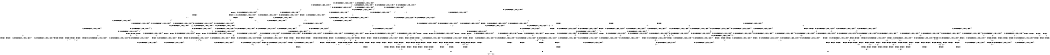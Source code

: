 digraph BCG {
size = "7, 10.5";
center = TRUE;
node [shape = circle];
0 [peripheries = 2];
0 -> 1 [label = "EX !0 !ATOMIC_EXCH_BRANCH (1, +0, FALSE, +0, 3, TRUE) !{}"];
0 -> 2 [label = "EX !2 !ATOMIC_EXCH_BRANCH (1, +0, TRUE, +0, 1, TRUE) !{}"];
0 -> 3 [label = "EX !1 !ATOMIC_EXCH_BRANCH (1, +1, TRUE, +0, 2, TRUE) !{}"];
0 -> 4 [label = "EX !0 !ATOMIC_EXCH_BRANCH (1, +0, FALSE, +0, 3, TRUE) !{}"];
0 -> 5 [label = "EX !2 !ATOMIC_EXCH_BRANCH (1, +0, TRUE, +0, 1, TRUE) !{}"];
0 -> 6 [label = "EX !1 !ATOMIC_EXCH_BRANCH (1, +1, TRUE, +0, 2, TRUE) !{}"];
1 -> 7 [label = "EX !2 !ATOMIC_EXCH_BRANCH (1, +0, TRUE, +0, 1, TRUE) !{}"];
2 -> 8 [label = "EX !0 !ATOMIC_EXCH_BRANCH (1, +0, FALSE, +0, 3, TRUE) !{}"];
3 -> 9 [label = "EX !0 !ATOMIC_EXCH_BRANCH (1, +0, FALSE, +0, 3, FALSE) !{}"];
4 -> 7 [label = "EX !2 !ATOMIC_EXCH_BRANCH (1, +0, TRUE, +0, 1, TRUE) !{}"];
4 -> 10 [label = "EX !1 !ATOMIC_EXCH_BRANCH (1, +1, TRUE, +0, 2, TRUE) !{}"];
4 -> 11 [label = "TERMINATE !0"];
4 -> 12 [label = "EX !2 !ATOMIC_EXCH_BRANCH (1, +0, TRUE, +0, 1, TRUE) !{}"];
4 -> 13 [label = "EX !1 !ATOMIC_EXCH_BRANCH (1, +1, TRUE, +0, 2, TRUE) !{}"];
4 -> 14 [label = "TERMINATE !0"];
5 -> 2 [label = "EX !2 !ATOMIC_EXCH_BRANCH (1, +0, TRUE, +0, 1, TRUE) !{}"];
5 -> 8 [label = "EX !0 !ATOMIC_EXCH_BRANCH (1, +0, FALSE, +0, 3, TRUE) !{}"];
5 -> 15 [label = "EX !1 !ATOMIC_EXCH_BRANCH (1, +1, TRUE, +0, 2, TRUE) !{}"];
5 -> 5 [label = "EX !2 !ATOMIC_EXCH_BRANCH (1, +0, TRUE, +0, 1, TRUE) !{}"];
5 -> 16 [label = "EX !0 !ATOMIC_EXCH_BRANCH (1, +0, FALSE, +0, 3, TRUE) !{}"];
5 -> 17 [label = "EX !1 !ATOMIC_EXCH_BRANCH (1, +1, TRUE, +0, 2, TRUE) !{}"];
6 -> 9 [label = "EX !0 !ATOMIC_EXCH_BRANCH (1, +0, FALSE, +0, 3, FALSE) !{}"];
6 -> 18 [label = "EX !2 !ATOMIC_EXCH_BRANCH (1, +0, TRUE, +0, 1, FALSE) !{}"];
6 -> 19 [label = "TERMINATE !1"];
6 -> 20 [label = "EX !0 !ATOMIC_EXCH_BRANCH (1, +0, FALSE, +0, 3, FALSE) !{}"];
6 -> 21 [label = "EX !2 !ATOMIC_EXCH_BRANCH (1, +0, TRUE, +0, 1, FALSE) !{}"];
6 -> 22 [label = "TERMINATE !1"];
7 -> 23 [label = "EX !1 !ATOMIC_EXCH_BRANCH (1, +1, TRUE, +0, 2, TRUE) !{}"];
8 -> 7 [label = "EX !2 !ATOMIC_EXCH_BRANCH (1, +0, TRUE, +0, 1, TRUE) !{}"];
9 -> 24 [label = "EX !0 !ATOMIC_EXCH_BRANCH (1, +1, TRUE, +0, 3, FALSE) !{}"];
10 -> 25 [label = "EX !2 !ATOMIC_EXCH_BRANCH (1, +0, TRUE, +0, 1, FALSE) !{}"];
11 -> 26 [label = "EX !2 !ATOMIC_EXCH_BRANCH (1, +0, TRUE, +0, 1, TRUE) !{}"];
12 -> 7 [label = "EX !2 !ATOMIC_EXCH_BRANCH (1, +0, TRUE, +0, 1, TRUE) !{}"];
12 -> 23 [label = "EX !1 !ATOMIC_EXCH_BRANCH (1, +1, TRUE, +0, 2, TRUE) !{}"];
12 -> 27 [label = "TERMINATE !0"];
12 -> 12 [label = "EX !2 !ATOMIC_EXCH_BRANCH (1, +0, TRUE, +0, 1, TRUE) !{}"];
12 -> 28 [label = "EX !1 !ATOMIC_EXCH_BRANCH (1, +1, TRUE, +0, 2, TRUE) !{}"];
12 -> 29 [label = "TERMINATE !0"];
13 -> 25 [label = "EX !2 !ATOMIC_EXCH_BRANCH (1, +0, TRUE, +0, 1, FALSE) !{}"];
13 -> 30 [label = "TERMINATE !0"];
13 -> 31 [label = "TERMINATE !1"];
13 -> 32 [label = "EX !2 !ATOMIC_EXCH_BRANCH (1, +0, TRUE, +0, 1, FALSE) !{}"];
13 -> 33 [label = "TERMINATE !0"];
13 -> 34 [label = "TERMINATE !1"];
14 -> 26 [label = "EX !2 !ATOMIC_EXCH_BRANCH (1, +0, TRUE, +0, 1, TRUE) !{}"];
14 -> 35 [label = "EX !1 !ATOMIC_EXCH_BRANCH (1, +1, TRUE, +0, 2, TRUE) !{}"];
14 -> 36 [label = "EX !2 !ATOMIC_EXCH_BRANCH (1, +0, TRUE, +0, 1, TRUE) !{}"];
14 -> 37 [label = "EX !1 !ATOMIC_EXCH_BRANCH (1, +1, TRUE, +0, 2, TRUE) !{}"];
15 -> 18 [label = "EX !2 !ATOMIC_EXCH_BRANCH (1, +0, TRUE, +0, 1, FALSE) !{}"];
16 -> 7 [label = "EX !2 !ATOMIC_EXCH_BRANCH (1, +0, TRUE, +0, 1, TRUE) !{}"];
16 -> 23 [label = "EX !1 !ATOMIC_EXCH_BRANCH (1, +1, TRUE, +0, 2, TRUE) !{}"];
16 -> 27 [label = "TERMINATE !0"];
16 -> 12 [label = "EX !2 !ATOMIC_EXCH_BRANCH (1, +0, TRUE, +0, 1, TRUE) !{}"];
16 -> 28 [label = "EX !1 !ATOMIC_EXCH_BRANCH (1, +1, TRUE, +0, 2, TRUE) !{}"];
16 -> 29 [label = "TERMINATE !0"];
17 -> 18 [label = "EX !2 !ATOMIC_EXCH_BRANCH (1, +0, TRUE, +0, 1, FALSE) !{}"];
17 -> 38 [label = "EX !0 !ATOMIC_EXCH_BRANCH (1, +0, FALSE, +0, 3, FALSE) !{}"];
17 -> 39 [label = "TERMINATE !1"];
17 -> 21 [label = "EX !2 !ATOMIC_EXCH_BRANCH (1, +0, TRUE, +0, 1, FALSE) !{}"];
17 -> 40 [label = "EX !0 !ATOMIC_EXCH_BRANCH (1, +0, FALSE, +0, 3, FALSE) !{}"];
17 -> 41 [label = "TERMINATE !1"];
18 -> 42 [label = "EX !0 !ATOMIC_EXCH_BRANCH (1, +0, FALSE, +0, 3, TRUE) !{}"];
19 -> 43 [label = "EX !0 !ATOMIC_EXCH_BRANCH (1, +0, FALSE, +0, 3, FALSE) !{}"];
20 -> 24 [label = "EX !0 !ATOMIC_EXCH_BRANCH (1, +1, TRUE, +0, 3, FALSE) !{}"];
20 -> 44 [label = "EX !2 !ATOMIC_EXCH_BRANCH (1, +0, TRUE, +0, 1, FALSE) !{}"];
20 -> 45 [label = "TERMINATE !1"];
20 -> 46 [label = "EX !0 !ATOMIC_EXCH_BRANCH (1, +1, TRUE, +0, 3, FALSE) !{}"];
20 -> 47 [label = "EX !2 !ATOMIC_EXCH_BRANCH (1, +0, TRUE, +0, 1, FALSE) !{}"];
20 -> 48 [label = "TERMINATE !1"];
21 -> 42 [label = "EX !0 !ATOMIC_EXCH_BRANCH (1, +0, FALSE, +0, 3, TRUE) !{}"];
21 -> 49 [label = "TERMINATE !2"];
21 -> 50 [label = "TERMINATE !1"];
21 -> 51 [label = "EX !0 !ATOMIC_EXCH_BRANCH (1, +0, FALSE, +0, 3, TRUE) !{}"];
21 -> 52 [label = "TERMINATE !2"];
21 -> 53 [label = "TERMINATE !1"];
22 -> 43 [label = "EX !0 !ATOMIC_EXCH_BRANCH (1, +0, FALSE, +0, 3, FALSE) !{}"];
22 -> 54 [label = "EX !2 !ATOMIC_EXCH_BRANCH (1, +0, TRUE, +0, 1, FALSE) !{}"];
22 -> 55 [label = "EX !0 !ATOMIC_EXCH_BRANCH (1, +0, FALSE, +0, 3, FALSE) !{}"];
22 -> 56 [label = "EX !2 !ATOMIC_EXCH_BRANCH (1, +0, TRUE, +0, 1, FALSE) !{}"];
23 -> 25 [label = "EX !2 !ATOMIC_EXCH_BRANCH (1, +0, TRUE, +0, 1, FALSE) !{}"];
24 -> 25 [label = "EX !2 !ATOMIC_EXCH_BRANCH (1, +0, TRUE, +0, 1, FALSE) !{}"];
25 -> 57 [label = "TERMINATE !0"];
26 -> 58 [label = "EX !1 !ATOMIC_EXCH_BRANCH (1, +1, TRUE, +0, 2, TRUE) !{}"];
27 -> 58 [label = "EX !1 !ATOMIC_EXCH_BRANCH (1, +1, TRUE, +0, 2, TRUE) !{}"];
28 -> 25 [label = "EX !2 !ATOMIC_EXCH_BRANCH (1, +0, TRUE, +0, 1, FALSE) !{}"];
28 -> 59 [label = "TERMINATE !0"];
28 -> 60 [label = "TERMINATE !1"];
28 -> 32 [label = "EX !2 !ATOMIC_EXCH_BRANCH (1, +0, TRUE, +0, 1, FALSE) !{}"];
28 -> 61 [label = "TERMINATE !0"];
28 -> 62 [label = "TERMINATE !1"];
29 -> 58 [label = "EX !1 !ATOMIC_EXCH_BRANCH (1, +1, TRUE, +0, 2, TRUE) !{}"];
29 -> 26 [label = "EX !2 !ATOMIC_EXCH_BRANCH (1, +0, TRUE, +0, 1, TRUE) !{}"];
29 -> 63 [label = "EX !1 !ATOMIC_EXCH_BRANCH (1, +1, TRUE, +0, 2, TRUE) !{}"];
29 -> 36 [label = "EX !2 !ATOMIC_EXCH_BRANCH (1, +0, TRUE, +0, 1, TRUE) !{}"];
30 -> 64 [label = "EX !2 !ATOMIC_EXCH_BRANCH (1, +0, TRUE, +0, 1, FALSE) !{}"];
31 -> 65 [label = "EX !2 !ATOMIC_EXCH_BRANCH (1, +0, TRUE, +0, 1, FALSE) !{}"];
32 -> 57 [label = "TERMINATE !0"];
32 -> 66 [label = "TERMINATE !2"];
32 -> 67 [label = "TERMINATE !1"];
32 -> 68 [label = "TERMINATE !0"];
32 -> 69 [label = "TERMINATE !2"];
32 -> 70 [label = "TERMINATE !1"];
33 -> 64 [label = "EX !2 !ATOMIC_EXCH_BRANCH (1, +0, TRUE, +0, 1, FALSE) !{}"];
33 -> 71 [label = "TERMINATE !1"];
33 -> 72 [label = "EX !2 !ATOMIC_EXCH_BRANCH (1, +0, TRUE, +0, 1, FALSE) !{}"];
33 -> 73 [label = "TERMINATE !1"];
34 -> 65 [label = "EX !2 !ATOMIC_EXCH_BRANCH (1, +0, TRUE, +0, 1, FALSE) !{}"];
34 -> 71 [label = "TERMINATE !0"];
34 -> 74 [label = "EX !2 !ATOMIC_EXCH_BRANCH (1, +0, TRUE, +0, 1, FALSE) !{}"];
34 -> 73 [label = "TERMINATE !0"];
35 -> 64 [label = "EX !2 !ATOMIC_EXCH_BRANCH (1, +0, TRUE, +0, 1, FALSE) !{}"];
36 -> 26 [label = "EX !2 !ATOMIC_EXCH_BRANCH (1, +0, TRUE, +0, 1, TRUE) !{}"];
36 -> 58 [label = "EX !1 !ATOMIC_EXCH_BRANCH (1, +1, TRUE, +0, 2, TRUE) !{}"];
36 -> 36 [label = "EX !2 !ATOMIC_EXCH_BRANCH (1, +0, TRUE, +0, 1, TRUE) !{}"];
36 -> 63 [label = "EX !1 !ATOMIC_EXCH_BRANCH (1, +1, TRUE, +0, 2, TRUE) !{}"];
37 -> 64 [label = "EX !2 !ATOMIC_EXCH_BRANCH (1, +0, TRUE, +0, 1, FALSE) !{}"];
37 -> 71 [label = "TERMINATE !1"];
37 -> 72 [label = "EX !2 !ATOMIC_EXCH_BRANCH (1, +0, TRUE, +0, 1, FALSE) !{}"];
37 -> 73 [label = "TERMINATE !1"];
38 -> 75 [label = "EX !0 !ATOMIC_EXCH_BRANCH (1, +1, TRUE, +0, 3, FALSE) !{}"];
39 -> 76 [label = "EX !0 !ATOMIC_EXCH_BRANCH (1, +0, FALSE, +0, 3, FALSE) !{}"];
40 -> 75 [label = "EX !0 !ATOMIC_EXCH_BRANCH (1, +1, TRUE, +0, 3, FALSE) !{}"];
40 -> 44 [label = "EX !2 !ATOMIC_EXCH_BRANCH (1, +0, TRUE, +0, 1, FALSE) !{}"];
40 -> 77 [label = "TERMINATE !1"];
40 -> 78 [label = "EX !0 !ATOMIC_EXCH_BRANCH (1, +1, TRUE, +0, 3, FALSE) !{}"];
40 -> 47 [label = "EX !2 !ATOMIC_EXCH_BRANCH (1, +0, TRUE, +0, 1, FALSE) !{}"];
40 -> 79 [label = "TERMINATE !1"];
41 -> 76 [label = "EX !0 !ATOMIC_EXCH_BRANCH (1, +0, FALSE, +0, 3, FALSE) !{}"];
41 -> 54 [label = "EX !2 !ATOMIC_EXCH_BRANCH (1, +0, TRUE, +0, 1, FALSE) !{}"];
41 -> 80 [label = "EX !0 !ATOMIC_EXCH_BRANCH (1, +0, FALSE, +0, 3, FALSE) !{}"];
41 -> 56 [label = "EX !2 !ATOMIC_EXCH_BRANCH (1, +0, TRUE, +0, 1, FALSE) !{}"];
42 -> 57 [label = "TERMINATE !0"];
43 -> 81 [label = "EX !0 !ATOMIC_EXCH_BRANCH (1, +1, TRUE, +0, 3, FALSE) !{}"];
44 -> 82 [label = "EX !0 !ATOMIC_EXCH_BRANCH (1, +1, TRUE, +0, 3, TRUE) !{}"];
45 -> 83 [label = "EX !2 !ATOMIC_EXCH_BRANCH (1, +0, TRUE, +0, 1, FALSE) !{}"];
46 -> 25 [label = "EX !2 !ATOMIC_EXCH_BRANCH (1, +0, TRUE, +0, 1, FALSE) !{}"];
46 -> 30 [label = "TERMINATE !0"];
46 -> 31 [label = "TERMINATE !1"];
46 -> 32 [label = "EX !2 !ATOMIC_EXCH_BRANCH (1, +0, TRUE, +0, 1, FALSE) !{}"];
46 -> 33 [label = "TERMINATE !0"];
46 -> 34 [label = "TERMINATE !1"];
47 -> 82 [label = "EX !0 !ATOMIC_EXCH_BRANCH (1, +1, TRUE, +0, 3, TRUE) !{}"];
47 -> 84 [label = "TERMINATE !2"];
47 -> 85 [label = "TERMINATE !1"];
47 -> 86 [label = "EX !0 !ATOMIC_EXCH_BRANCH (1, +1, TRUE, +0, 3, TRUE) !{}"];
47 -> 87 [label = "TERMINATE !2"];
47 -> 88 [label = "TERMINATE !1"];
48 -> 83 [label = "EX !2 !ATOMIC_EXCH_BRANCH (1, +0, TRUE, +0, 1, FALSE) !{}"];
48 -> 81 [label = "EX !0 !ATOMIC_EXCH_BRANCH (1, +1, TRUE, +0, 3, FALSE) !{}"];
48 -> 89 [label = "EX !2 !ATOMIC_EXCH_BRANCH (1, +0, TRUE, +0, 1, FALSE) !{}"];
48 -> 90 [label = "EX !0 !ATOMIC_EXCH_BRANCH (1, +1, TRUE, +0, 3, FALSE) !{}"];
49 -> 91 [label = "EX !0 !ATOMIC_EXCH_BRANCH (1, +0, FALSE, +0, 3, TRUE) !{}"];
50 -> 92 [label = "EX !0 !ATOMIC_EXCH_BRANCH (1, +0, FALSE, +0, 3, TRUE) !{}"];
51 -> 57 [label = "TERMINATE !0"];
51 -> 66 [label = "TERMINATE !2"];
51 -> 67 [label = "TERMINATE !1"];
51 -> 68 [label = "TERMINATE !0"];
51 -> 69 [label = "TERMINATE !2"];
51 -> 70 [label = "TERMINATE !1"];
52 -> 91 [label = "EX !0 !ATOMIC_EXCH_BRANCH (1, +0, FALSE, +0, 3, TRUE) !{}"];
52 -> 93 [label = "TERMINATE !1"];
52 -> 94 [label = "EX !0 !ATOMIC_EXCH_BRANCH (1, +0, FALSE, +0, 3, TRUE) !{}"];
52 -> 95 [label = "TERMINATE !1"];
53 -> 92 [label = "EX !0 !ATOMIC_EXCH_BRANCH (1, +0, FALSE, +0, 3, TRUE) !{}"];
53 -> 93 [label = "TERMINATE !2"];
53 -> 96 [label = "EX !0 !ATOMIC_EXCH_BRANCH (1, +0, FALSE, +0, 3, TRUE) !{}"];
53 -> 95 [label = "TERMINATE !2"];
54 -> 92 [label = "EX !0 !ATOMIC_EXCH_BRANCH (1, +0, FALSE, +0, 3, TRUE) !{}"];
55 -> 81 [label = "EX !0 !ATOMIC_EXCH_BRANCH (1, +1, TRUE, +0, 3, FALSE) !{}"];
55 -> 83 [label = "EX !2 !ATOMIC_EXCH_BRANCH (1, +0, TRUE, +0, 1, FALSE) !{}"];
55 -> 90 [label = "EX !0 !ATOMIC_EXCH_BRANCH (1, +1, TRUE, +0, 3, FALSE) !{}"];
55 -> 89 [label = "EX !2 !ATOMIC_EXCH_BRANCH (1, +0, TRUE, +0, 1, FALSE) !{}"];
56 -> 92 [label = "EX !0 !ATOMIC_EXCH_BRANCH (1, +0, FALSE, +0, 3, TRUE) !{}"];
56 -> 93 [label = "TERMINATE !2"];
56 -> 96 [label = "EX !0 !ATOMIC_EXCH_BRANCH (1, +0, FALSE, +0, 3, TRUE) !{}"];
56 -> 95 [label = "TERMINATE !2"];
57 -> 97 [label = "TERMINATE !2"];
58 -> 64 [label = "EX !2 !ATOMIC_EXCH_BRANCH (1, +0, TRUE, +0, 1, FALSE) !{}"];
59 -> 98 [label = "TERMINATE !1"];
60 -> 98 [label = "TERMINATE !0"];
61 -> 98 [label = "TERMINATE !1"];
61 -> 64 [label = "EX !2 !ATOMIC_EXCH_BRANCH (1, +0, TRUE, +0, 1, FALSE) !{}"];
61 -> 99 [label = "TERMINATE !1"];
61 -> 72 [label = "EX !2 !ATOMIC_EXCH_BRANCH (1, +0, TRUE, +0, 1, FALSE) !{}"];
62 -> 98 [label = "TERMINATE !0"];
62 -> 65 [label = "EX !2 !ATOMIC_EXCH_BRANCH (1, +0, TRUE, +0, 1, FALSE) !{}"];
62 -> 99 [label = "TERMINATE !0"];
62 -> 74 [label = "EX !2 !ATOMIC_EXCH_BRANCH (1, +0, TRUE, +0, 1, FALSE) !{}"];
63 -> 64 [label = "EX !2 !ATOMIC_EXCH_BRANCH (1, +0, TRUE, +0, 1, FALSE) !{}"];
63 -> 98 [label = "TERMINATE !1"];
63 -> 72 [label = "EX !2 !ATOMIC_EXCH_BRANCH (1, +0, TRUE, +0, 1, FALSE) !{}"];
63 -> 99 [label = "TERMINATE !1"];
64 -> 97 [label = "TERMINATE !2"];
65 -> 100 [label = "TERMINATE !0"];
66 -> 97 [label = "TERMINATE !0"];
67 -> 100 [label = "TERMINATE !0"];
68 -> 97 [label = "TERMINATE !2"];
68 -> 100 [label = "TERMINATE !1"];
68 -> 101 [label = "TERMINATE !2"];
68 -> 102 [label = "TERMINATE !1"];
69 -> 97 [label = "TERMINATE !0"];
69 -> 103 [label = "TERMINATE !1"];
69 -> 101 [label = "TERMINATE !0"];
69 -> 104 [label = "TERMINATE !1"];
70 -> 100 [label = "TERMINATE !0"];
70 -> 103 [label = "TERMINATE !2"];
70 -> 102 [label = "TERMINATE !0"];
70 -> 104 [label = "TERMINATE !2"];
71 -> 105 [label = "EX !2 !ATOMIC_EXCH_BRANCH (1, +0, TRUE, +0, 1, FALSE) !{}"];
72 -> 97 [label = "TERMINATE !2"];
72 -> 100 [label = "TERMINATE !1"];
72 -> 101 [label = "TERMINATE !2"];
72 -> 102 [label = "TERMINATE !1"];
73 -> 105 [label = "EX !2 !ATOMIC_EXCH_BRANCH (1, +0, TRUE, +0, 1, FALSE) !{}"];
73 -> 106 [label = "EX !2 !ATOMIC_EXCH_BRANCH (1, +0, TRUE, +0, 1, FALSE) !{}"];
74 -> 100 [label = "TERMINATE !0"];
74 -> 103 [label = "TERMINATE !2"];
74 -> 102 [label = "TERMINATE !0"];
74 -> 104 [label = "TERMINATE !2"];
75 -> 25 [label = "EX !2 !ATOMIC_EXCH_BRANCH (1, +0, TRUE, +0, 1, FALSE) !{}"];
76 -> 107 [label = "EX !0 !ATOMIC_EXCH_BRANCH (1, +1, TRUE, +0, 3, FALSE) !{}"];
77 -> 107 [label = "EX !0 !ATOMIC_EXCH_BRANCH (1, +1, TRUE, +0, 3, FALSE) !{}"];
78 -> 25 [label = "EX !2 !ATOMIC_EXCH_BRANCH (1, +0, TRUE, +0, 1, FALSE) !{}"];
78 -> 59 [label = "TERMINATE !0"];
78 -> 60 [label = "TERMINATE !1"];
78 -> 32 [label = "EX !2 !ATOMIC_EXCH_BRANCH (1, +0, TRUE, +0, 1, FALSE) !{}"];
78 -> 61 [label = "TERMINATE !0"];
78 -> 62 [label = "TERMINATE !1"];
79 -> 107 [label = "EX !0 !ATOMIC_EXCH_BRANCH (1, +1, TRUE, +0, 3, FALSE) !{}"];
79 -> 83 [label = "EX !2 !ATOMIC_EXCH_BRANCH (1, +0, TRUE, +0, 1, FALSE) !{}"];
79 -> 108 [label = "EX !0 !ATOMIC_EXCH_BRANCH (1, +1, TRUE, +0, 3, FALSE) !{}"];
79 -> 89 [label = "EX !2 !ATOMIC_EXCH_BRANCH (1, +0, TRUE, +0, 1, FALSE) !{}"];
80 -> 107 [label = "EX !0 !ATOMIC_EXCH_BRANCH (1, +1, TRUE, +0, 3, FALSE) !{}"];
80 -> 83 [label = "EX !2 !ATOMIC_EXCH_BRANCH (1, +0, TRUE, +0, 1, FALSE) !{}"];
80 -> 108 [label = "EX !0 !ATOMIC_EXCH_BRANCH (1, +1, TRUE, +0, 3, FALSE) !{}"];
80 -> 89 [label = "EX !2 !ATOMIC_EXCH_BRANCH (1, +0, TRUE, +0, 1, FALSE) !{}"];
81 -> 65 [label = "EX !2 !ATOMIC_EXCH_BRANCH (1, +0, TRUE, +0, 1, FALSE) !{}"];
82 -> 109 [label = "TERMINATE !0"];
83 -> 110 [label = "EX !0 !ATOMIC_EXCH_BRANCH (1, +1, TRUE, +0, 3, TRUE) !{}"];
84 -> 111 [label = "TERMINATE !1"];
85 -> 111 [label = "TERMINATE !2"];
86 -> 109 [label = "TERMINATE !0"];
86 -> 112 [label = "TERMINATE !2"];
86 -> 113 [label = "TERMINATE !1"];
86 -> 114 [label = "TERMINATE !0"];
86 -> 115 [label = "TERMINATE !2"];
86 -> 116 [label = "TERMINATE !1"];
87 -> 111 [label = "TERMINATE !1"];
87 -> 117 [label = "EX !0 !ATOMIC_EXCH_BRANCH (1, +1, TRUE, +0, 3, TRUE) !{}"];
87 -> 118 [label = "TERMINATE !1"];
87 -> 119 [label = "EX !0 !ATOMIC_EXCH_BRANCH (1, +1, TRUE, +0, 3, TRUE) !{}"];
88 -> 111 [label = "TERMINATE !2"];
88 -> 110 [label = "EX !0 !ATOMIC_EXCH_BRANCH (1, +1, TRUE, +0, 3, TRUE) !{}"];
88 -> 118 [label = "TERMINATE !2"];
88 -> 120 [label = "EX !0 !ATOMIC_EXCH_BRANCH (1, +1, TRUE, +0, 3, TRUE) !{}"];
89 -> 110 [label = "EX !0 !ATOMIC_EXCH_BRANCH (1, +1, TRUE, +0, 3, TRUE) !{}"];
89 -> 111 [label = "TERMINATE !2"];
89 -> 120 [label = "EX !0 !ATOMIC_EXCH_BRANCH (1, +1, TRUE, +0, 3, TRUE) !{}"];
89 -> 118 [label = "TERMINATE !2"];
90 -> 65 [label = "EX !2 !ATOMIC_EXCH_BRANCH (1, +0, TRUE, +0, 1, FALSE) !{}"];
90 -> 71 [label = "TERMINATE !0"];
90 -> 74 [label = "EX !2 !ATOMIC_EXCH_BRANCH (1, +0, TRUE, +0, 1, FALSE) !{}"];
90 -> 73 [label = "TERMINATE !0"];
91 -> 97 [label = "TERMINATE !0"];
92 -> 100 [label = "TERMINATE !0"];
93 -> 121 [label = "EX !0 !ATOMIC_EXCH_BRANCH (1, +0, FALSE, +0, 3, TRUE) !{}"];
94 -> 97 [label = "TERMINATE !0"];
94 -> 103 [label = "TERMINATE !1"];
94 -> 101 [label = "TERMINATE !0"];
94 -> 104 [label = "TERMINATE !1"];
95 -> 121 [label = "EX !0 !ATOMIC_EXCH_BRANCH (1, +0, FALSE, +0, 3, TRUE) !{}"];
95 -> 122 [label = "EX !0 !ATOMIC_EXCH_BRANCH (1, +0, FALSE, +0, 3, TRUE) !{}"];
96 -> 100 [label = "TERMINATE !0"];
96 -> 103 [label = "TERMINATE !2"];
96 -> 102 [label = "TERMINATE !0"];
96 -> 104 [label = "TERMINATE !2"];
97 -> 123 [label = "TERMINATE !1"];
98 -> 105 [label = "EX !2 !ATOMIC_EXCH_BRANCH (1, +0, TRUE, +0, 1, FALSE) !{}"];
99 -> 105 [label = "EX !2 !ATOMIC_EXCH_BRANCH (1, +0, TRUE, +0, 1, FALSE) !{}"];
99 -> 106 [label = "EX !2 !ATOMIC_EXCH_BRANCH (1, +0, TRUE, +0, 1, FALSE) !{}"];
100 -> 123 [label = "TERMINATE !2"];
101 -> 123 [label = "TERMINATE !1"];
101 -> 124 [label = "TERMINATE !1"];
102 -> 123 [label = "TERMINATE !2"];
102 -> 124 [label = "TERMINATE !2"];
103 -> 123 [label = "TERMINATE !0"];
104 -> 123 [label = "TERMINATE !0"];
104 -> 124 [label = "TERMINATE !0"];
105 -> 123 [label = "TERMINATE !2"];
106 -> 123 [label = "TERMINATE !2"];
106 -> 124 [label = "TERMINATE !2"];
107 -> 65 [label = "EX !2 !ATOMIC_EXCH_BRANCH (1, +0, TRUE, +0, 1, FALSE) !{}"];
108 -> 65 [label = "EX !2 !ATOMIC_EXCH_BRANCH (1, +0, TRUE, +0, 1, FALSE) !{}"];
108 -> 98 [label = "TERMINATE !0"];
108 -> 74 [label = "EX !2 !ATOMIC_EXCH_BRANCH (1, +0, TRUE, +0, 1, FALSE) !{}"];
108 -> 99 [label = "TERMINATE !0"];
109 -> 125 [label = "TERMINATE !2"];
110 -> 126 [label = "TERMINATE !0"];
111 -> 127 [label = "EX !0 !ATOMIC_EXCH_BRANCH (1, +1, TRUE, +0, 3, TRUE) !{}"];
112 -> 125 [label = "TERMINATE !0"];
113 -> 126 [label = "TERMINATE !0"];
114 -> 125 [label = "TERMINATE !2"];
114 -> 126 [label = "TERMINATE !1"];
114 -> 128 [label = "TERMINATE !2"];
114 -> 129 [label = "TERMINATE !1"];
115 -> 125 [label = "TERMINATE !0"];
115 -> 130 [label = "TERMINATE !1"];
115 -> 128 [label = "TERMINATE !0"];
115 -> 131 [label = "TERMINATE !1"];
116 -> 126 [label = "TERMINATE !0"];
116 -> 130 [label = "TERMINATE !2"];
116 -> 129 [label = "TERMINATE !0"];
116 -> 131 [label = "TERMINATE !2"];
117 -> 125 [label = "TERMINATE !0"];
118 -> 127 [label = "EX !0 !ATOMIC_EXCH_BRANCH (1, +1, TRUE, +0, 3, TRUE) !{}"];
118 -> 132 [label = "EX !0 !ATOMIC_EXCH_BRANCH (1, +1, TRUE, +0, 3, TRUE) !{}"];
119 -> 125 [label = "TERMINATE !0"];
119 -> 130 [label = "TERMINATE !1"];
119 -> 128 [label = "TERMINATE !0"];
119 -> 131 [label = "TERMINATE !1"];
120 -> 126 [label = "TERMINATE !0"];
120 -> 130 [label = "TERMINATE !2"];
120 -> 129 [label = "TERMINATE !0"];
120 -> 131 [label = "TERMINATE !2"];
121 -> 123 [label = "TERMINATE !0"];
122 -> 123 [label = "TERMINATE !0"];
122 -> 124 [label = "TERMINATE !0"];
123 -> 133 [label = "exit"];
124 -> 134 [label = "exit"];
125 -> 135 [label = "TERMINATE !1"];
126 -> 135 [label = "TERMINATE !2"];
127 -> 135 [label = "TERMINATE !0"];
128 -> 135 [label = "TERMINATE !1"];
128 -> 136 [label = "TERMINATE !1"];
129 -> 135 [label = "TERMINATE !2"];
129 -> 136 [label = "TERMINATE !2"];
130 -> 135 [label = "TERMINATE !0"];
131 -> 135 [label = "TERMINATE !0"];
131 -> 136 [label = "TERMINATE !0"];
132 -> 135 [label = "TERMINATE !0"];
132 -> 136 [label = "TERMINATE !0"];
135 -> 133 [label = "exit"];
136 -> 134 [label = "exit"];
}
